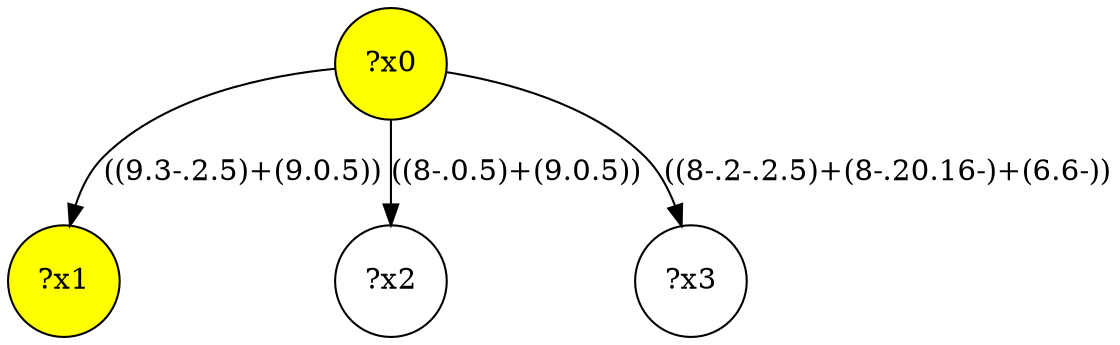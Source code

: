 digraph g {
	x0 [fillcolor="yellow", style="filled," shape=circle, label="?x0"];
	x1 [fillcolor="yellow", style="filled," shape=circle, label="?x1"];
	x0 -> x1 [label="((9.3-.2.5)+(9.0.5))"];
	x2 [shape=circle, label="?x2"];
	x0 -> x2 [label="((8-.0.5)+(9.0.5))"];
	x3 [shape=circle, label="?x3"];
	x0 -> x3 [label="((8-.2-.2.5)+(8-.20.16-)+(6.6-))"];
}

